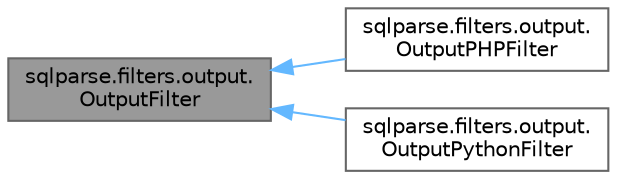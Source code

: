 digraph "sqlparse.filters.output.OutputFilter"
{
 // LATEX_PDF_SIZE
  bgcolor="transparent";
  edge [fontname=Helvetica,fontsize=10,labelfontname=Helvetica,labelfontsize=10];
  node [fontname=Helvetica,fontsize=10,shape=box,height=0.2,width=0.4];
  rankdir="LR";
  Node1 [id="Node000001",label="sqlparse.filters.output.\lOutputFilter",height=0.2,width=0.4,color="gray40", fillcolor="grey60", style="filled", fontcolor="black",tooltip=" "];
  Node1 -> Node2 [id="edge1_Node000001_Node000002",dir="back",color="steelblue1",style="solid",tooltip=" "];
  Node2 [id="Node000002",label="sqlparse.filters.output.\lOutputPHPFilter",height=0.2,width=0.4,color="gray40", fillcolor="white", style="filled",URL="$classsqlparse_1_1filters_1_1output_1_1_output_p_h_p_filter.html",tooltip=" "];
  Node1 -> Node3 [id="edge2_Node000001_Node000003",dir="back",color="steelblue1",style="solid",tooltip=" "];
  Node3 [id="Node000003",label="sqlparse.filters.output.\lOutputPythonFilter",height=0.2,width=0.4,color="gray40", fillcolor="white", style="filled",URL="$classsqlparse_1_1filters_1_1output_1_1_output_python_filter.html",tooltip=" "];
}
